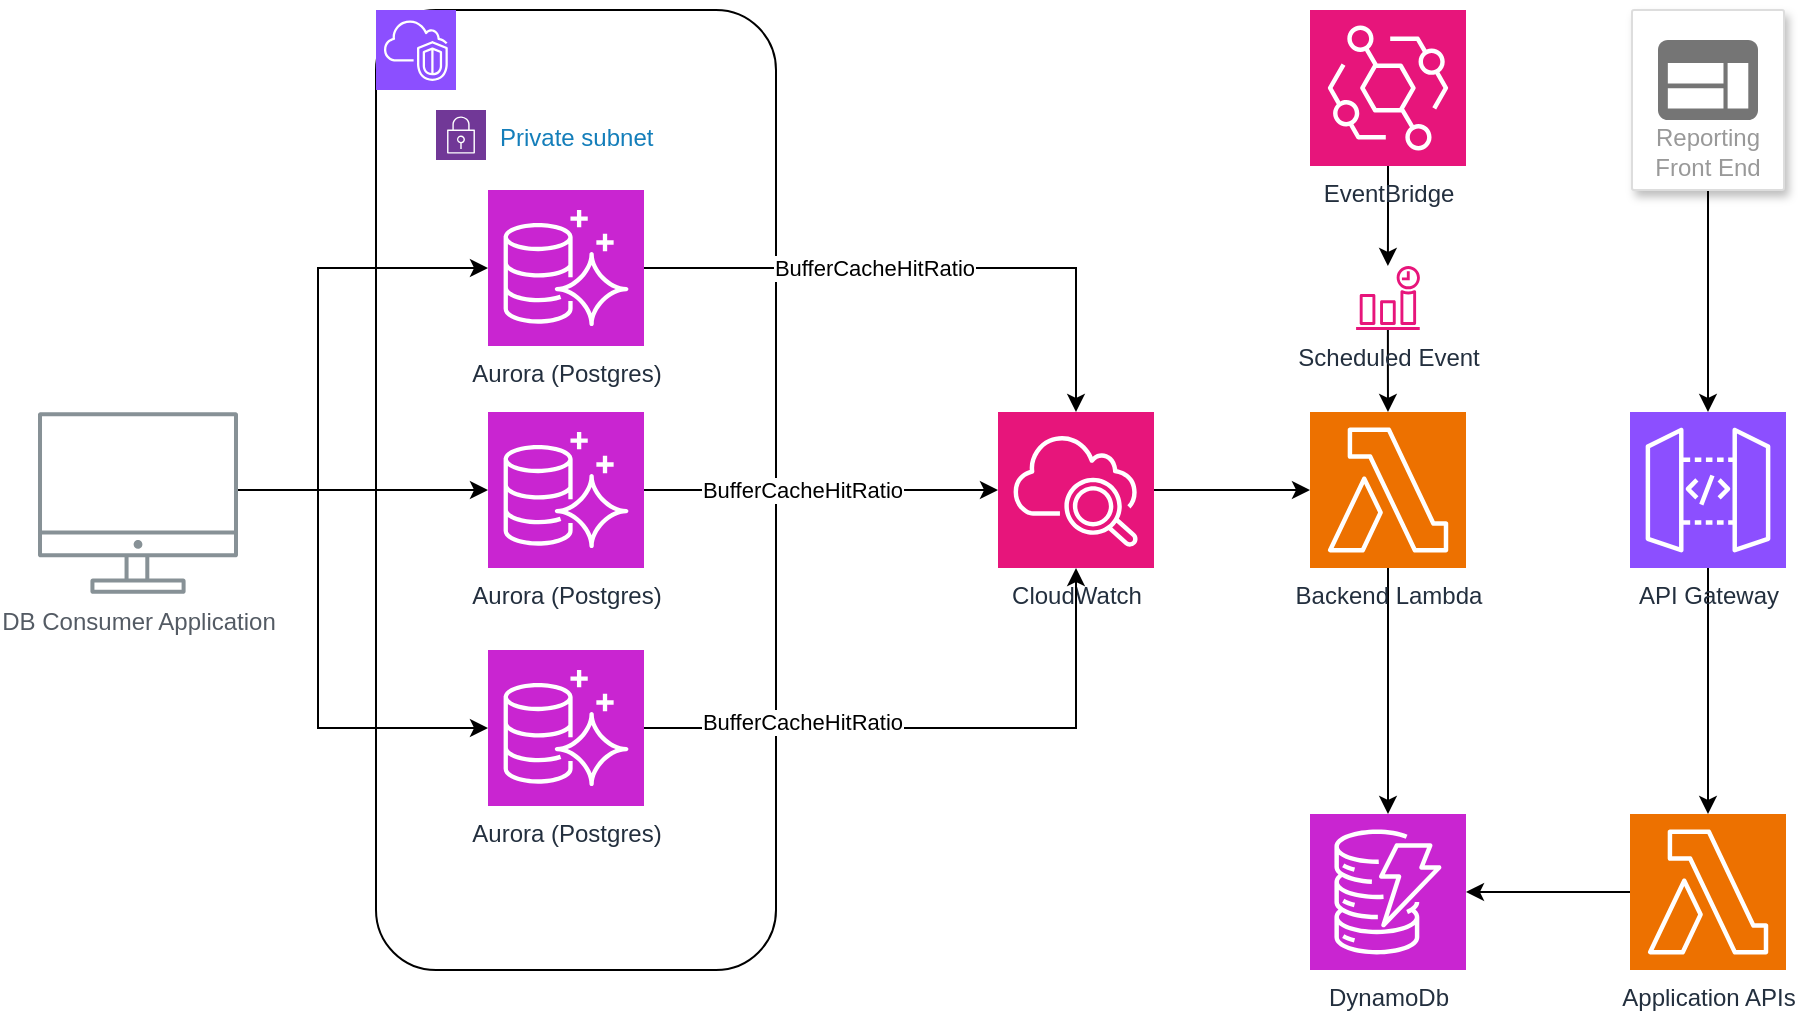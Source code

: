 <mxfile version="24.2.5" type="device">
  <diagram name="Page-1" id="q4Ue6YyPpZgn4tm0QDJ6">
    <mxGraphModel dx="1434" dy="854" grid="1" gridSize="10" guides="1" tooltips="1" connect="1" arrows="1" fold="1" page="1" pageScale="1" pageWidth="1100" pageHeight="850" math="0" shadow="0">
      <root>
        <mxCell id="0" />
        <mxCell id="1" parent="0" />
        <mxCell id="QT1-Vc51EwQWDzW_PCwE-1" value="" style="rounded=1;whiteSpace=wrap;html=1;" parent="1" vertex="1">
          <mxGeometry x="249" y="140" width="200" height="480" as="geometry" />
        </mxCell>
        <mxCell id="QT1-Vc51EwQWDzW_PCwE-2" value="" style="sketch=0;points=[[0,0,0],[0.25,0,0],[0.5,0,0],[0.75,0,0],[1,0,0],[0,1,0],[0.25,1,0],[0.5,1,0],[0.75,1,0],[1,1,0],[0,0.25,0],[0,0.5,0],[0,0.75,0],[1,0.25,0],[1,0.5,0],[1,0.75,0]];outlineConnect=0;fontColor=#232F3E;fillColor=#8C4FFF;strokeColor=#ffffff;dashed=0;verticalLabelPosition=bottom;verticalAlign=top;align=center;html=1;fontSize=12;fontStyle=0;aspect=fixed;shape=mxgraph.aws4.resourceIcon;resIcon=mxgraph.aws4.vpc;" parent="1" vertex="1">
          <mxGeometry x="249" y="140" width="40" height="40" as="geometry" />
        </mxCell>
        <mxCell id="QT1-Vc51EwQWDzW_PCwE-3" value="Aurora (Postgres)" style="sketch=0;points=[[0,0,0],[0.25,0,0],[0.5,0,0],[0.75,0,0],[1,0,0],[0,1,0],[0.25,1,0],[0.5,1,0],[0.75,1,0],[1,1,0],[0,0.25,0],[0,0.5,0],[0,0.75,0],[1,0.25,0],[1,0.5,0],[1,0.75,0]];outlineConnect=0;fontColor=#232F3E;fillColor=#C925D1;strokeColor=#ffffff;dashed=0;verticalLabelPosition=bottom;verticalAlign=top;align=center;html=1;fontSize=12;fontStyle=0;aspect=fixed;shape=mxgraph.aws4.resourceIcon;resIcon=mxgraph.aws4.aurora;" parent="1" vertex="1">
          <mxGeometry x="305" y="230" width="78" height="78" as="geometry" />
        </mxCell>
        <mxCell id="QT1-Vc51EwQWDzW_PCwE-5" value="Aurora (Postgres)" style="sketch=0;points=[[0,0,0],[0.25,0,0],[0.5,0,0],[0.75,0,0],[1,0,0],[0,1,0],[0.25,1,0],[0.5,1,0],[0.75,1,0],[1,1,0],[0,0.25,0],[0,0.5,0],[0,0.75,0],[1,0.25,0],[1,0.5,0],[1,0.75,0]];outlineConnect=0;fontColor=#232F3E;fillColor=#C925D1;strokeColor=#ffffff;dashed=0;verticalLabelPosition=bottom;verticalAlign=top;align=center;html=1;fontSize=12;fontStyle=0;aspect=fixed;shape=mxgraph.aws4.resourceIcon;resIcon=mxgraph.aws4.aurora;" parent="1" vertex="1">
          <mxGeometry x="305" y="460" width="78" height="78" as="geometry" />
        </mxCell>
        <mxCell id="QT1-Vc51EwQWDzW_PCwE-7" value="Private subnet" style="points=[[0,0],[0.25,0],[0.5,0],[0.75,0],[1,0],[1,0.25],[1,0.5],[1,0.75],[1,1],[0.75,1],[0.5,1],[0.25,1],[0,1],[0,0.75],[0,0.5],[0,0.25]];outlineConnect=0;gradientColor=none;html=1;whiteSpace=wrap;fontSize=12;fontStyle=0;container=1;pointerEvents=0;collapsible=0;recursiveResize=0;shape=mxgraph.aws4.group;grIcon=mxgraph.aws4.group_security_group;grStroke=0;strokeColor=#713897;fillColor=none;verticalAlign=top;align=left;spacingLeft=30;fontColor=#147EBA;dashed=0;strokeWidth=1;perimeterSpacing=1;shadow=0;" parent="1" vertex="1">
          <mxGeometry x="279" y="190" width="130" height="380" as="geometry" />
        </mxCell>
        <mxCell id="QT1-Vc51EwQWDzW_PCwE-4" value="Aurora (Postgres)" style="sketch=0;points=[[0,0,0],[0.25,0,0],[0.5,0,0],[0.75,0,0],[1,0,0],[0,1,0],[0.25,1,0],[0.5,1,0],[0.75,1,0],[1,1,0],[0,0.25,0],[0,0.5,0],[0,0.75,0],[1,0.25,0],[1,0.5,0],[1,0.75,0]];outlineConnect=0;fontColor=#232F3E;fillColor=#C925D1;strokeColor=#ffffff;dashed=0;verticalLabelPosition=bottom;verticalAlign=top;align=center;html=1;fontSize=12;fontStyle=0;aspect=fixed;shape=mxgraph.aws4.resourceIcon;resIcon=mxgraph.aws4.aurora;" parent="QT1-Vc51EwQWDzW_PCwE-7" vertex="1">
          <mxGeometry x="26" y="151" width="78" height="78" as="geometry" />
        </mxCell>
        <mxCell id="QT1-Vc51EwQWDzW_PCwE-23" style="edgeStyle=orthogonalEdgeStyle;rounded=0;orthogonalLoop=1;jettySize=auto;html=1;" parent="1" source="QT1-Vc51EwQWDzW_PCwE-8" target="QT1-Vc51EwQWDzW_PCwE-10" edge="1">
          <mxGeometry relative="1" as="geometry" />
        </mxCell>
        <mxCell id="QT1-Vc51EwQWDzW_PCwE-8" value="Backend Lambda" style="sketch=0;points=[[0,0,0],[0.25,0,0],[0.5,0,0],[0.75,0,0],[1,0,0],[0,1,0],[0.25,1,0],[0.5,1,0],[0.75,1,0],[1,1,0],[0,0.25,0],[0,0.5,0],[0,0.75,0],[1,0.25,0],[1,0.5,0],[1,0.75,0]];outlineConnect=0;fontColor=#232F3E;fillColor=#ED7100;strokeColor=#ffffff;dashed=0;verticalLabelPosition=bottom;verticalAlign=top;align=center;html=1;fontSize=12;fontStyle=0;aspect=fixed;shape=mxgraph.aws4.resourceIcon;resIcon=mxgraph.aws4.lambda;" parent="1" vertex="1">
          <mxGeometry x="716" y="341" width="78" height="78" as="geometry" />
        </mxCell>
        <mxCell id="QT1-Vc51EwQWDzW_PCwE-9" value="CloudWatch" style="sketch=0;points=[[0,0,0],[0.25,0,0],[0.5,0,0],[0.75,0,0],[1,0,0],[0,1,0],[0.25,1,0],[0.5,1,0],[0.75,1,0],[1,1,0],[0,0.25,0],[0,0.5,0],[0,0.75,0],[1,0.25,0],[1,0.5,0],[1,0.75,0]];points=[[0,0,0],[0.25,0,0],[0.5,0,0],[0.75,0,0],[1,0,0],[0,1,0],[0.25,1,0],[0.5,1,0],[0.75,1,0],[1,1,0],[0,0.25,0],[0,0.5,0],[0,0.75,0],[1,0.25,0],[1,0.5,0],[1,0.75,0]];outlineConnect=0;fontColor=#232F3E;fillColor=#E7157B;strokeColor=#ffffff;dashed=0;verticalLabelPosition=bottom;verticalAlign=top;align=center;html=1;fontSize=12;fontStyle=0;aspect=fixed;shape=mxgraph.aws4.resourceIcon;resIcon=mxgraph.aws4.cloudwatch_2;" parent="1" vertex="1">
          <mxGeometry x="560" y="341" width="78" height="78" as="geometry" />
        </mxCell>
        <mxCell id="QT1-Vc51EwQWDzW_PCwE-10" value="DynamoDb" style="sketch=0;points=[[0,0,0],[0.25,0,0],[0.5,0,0],[0.75,0,0],[1,0,0],[0,1,0],[0.25,1,0],[0.5,1,0],[0.75,1,0],[1,1,0],[0,0.25,0],[0,0.5,0],[0,0.75,0],[1,0.25,0],[1,0.5,0],[1,0.75,0]];outlineConnect=0;fontColor=#232F3E;fillColor=#C925D1;strokeColor=#ffffff;dashed=0;verticalLabelPosition=bottom;verticalAlign=top;align=center;html=1;fontSize=12;fontStyle=0;aspect=fixed;shape=mxgraph.aws4.resourceIcon;resIcon=mxgraph.aws4.dynamodb;" parent="1" vertex="1">
          <mxGeometry x="716" y="542" width="78" height="78" as="geometry" />
        </mxCell>
        <mxCell id="QT1-Vc51EwQWDzW_PCwE-32" style="edgeStyle=orthogonalEdgeStyle;rounded=0;orthogonalLoop=1;jettySize=auto;html=1;" parent="1" source="QT1-Vc51EwQWDzW_PCwE-11" target="QT1-Vc51EwQWDzW_PCwE-10" edge="1">
          <mxGeometry relative="1" as="geometry" />
        </mxCell>
        <mxCell id="QT1-Vc51EwQWDzW_PCwE-11" value="Application APIs" style="sketch=0;points=[[0,0,0],[0.25,0,0],[0.5,0,0],[0.75,0,0],[1,0,0],[0,1,0],[0.25,1,0],[0.5,1,0],[0.75,1,0],[1,1,0],[0,0.25,0],[0,0.5,0],[0,0.75,0],[1,0.25,0],[1,0.5,0],[1,0.75,0]];outlineConnect=0;fontColor=#232F3E;fillColor=#ED7100;strokeColor=#ffffff;dashed=0;verticalLabelPosition=bottom;verticalAlign=top;align=center;html=1;fontSize=12;fontStyle=0;aspect=fixed;shape=mxgraph.aws4.resourceIcon;resIcon=mxgraph.aws4.lambda;" parent="1" vertex="1">
          <mxGeometry x="876" y="542" width="78" height="78" as="geometry" />
        </mxCell>
        <mxCell id="QT1-Vc51EwQWDzW_PCwE-19" style="edgeStyle=orthogonalEdgeStyle;rounded=0;orthogonalLoop=1;jettySize=auto;html=1;entryX=0;entryY=0.5;entryDx=0;entryDy=0;entryPerimeter=0;" parent="1" source="QT1-Vc51EwQWDzW_PCwE-4" target="QT1-Vc51EwQWDzW_PCwE-9" edge="1">
          <mxGeometry relative="1" as="geometry">
            <mxPoint x="539" y="380" as="targetPoint" />
          </mxGeometry>
        </mxCell>
        <mxCell id="QT1-Vc51EwQWDzW_PCwE-43" value="BufferCacheHitRatio" style="edgeLabel;html=1;align=center;verticalAlign=middle;resizable=0;points=[];" parent="QT1-Vc51EwQWDzW_PCwE-19" vertex="1" connectable="0">
          <mxGeometry x="-0.165" relative="1" as="geometry">
            <mxPoint x="5" as="offset" />
          </mxGeometry>
        </mxCell>
        <mxCell id="QT1-Vc51EwQWDzW_PCwE-20" style="edgeStyle=orthogonalEdgeStyle;rounded=0;orthogonalLoop=1;jettySize=auto;html=1;entryX=0.5;entryY=1;entryDx=0;entryDy=0;entryPerimeter=0;" parent="1" source="QT1-Vc51EwQWDzW_PCwE-5" target="QT1-Vc51EwQWDzW_PCwE-9" edge="1">
          <mxGeometry relative="1" as="geometry" />
        </mxCell>
        <mxCell id="QT1-Vc51EwQWDzW_PCwE-44" value="BufferCacheHitRatio" style="edgeLabel;html=1;align=center;verticalAlign=middle;resizable=0;points=[];" parent="QT1-Vc51EwQWDzW_PCwE-20" vertex="1" connectable="0">
          <mxGeometry x="-0.471" y="3" relative="1" as="geometry">
            <mxPoint as="offset" />
          </mxGeometry>
        </mxCell>
        <mxCell id="QT1-Vc51EwQWDzW_PCwE-21" style="edgeStyle=orthogonalEdgeStyle;rounded=0;orthogonalLoop=1;jettySize=auto;html=1;entryX=0.5;entryY=0;entryDx=0;entryDy=0;entryPerimeter=0;" parent="1" source="QT1-Vc51EwQWDzW_PCwE-3" target="QT1-Vc51EwQWDzW_PCwE-9" edge="1">
          <mxGeometry relative="1" as="geometry" />
        </mxCell>
        <mxCell id="QT1-Vc51EwQWDzW_PCwE-42" value="BufferCacheHitRatio" style="edgeLabel;html=1;align=center;verticalAlign=middle;resizable=0;points=[];" parent="QT1-Vc51EwQWDzW_PCwE-21" vertex="1" connectable="0">
          <mxGeometry x="0.06" y="-1" relative="1" as="geometry">
            <mxPoint x="-38" y="-1" as="offset" />
          </mxGeometry>
        </mxCell>
        <mxCell id="QT1-Vc51EwQWDzW_PCwE-30" style="edgeStyle=orthogonalEdgeStyle;rounded=0;orthogonalLoop=1;jettySize=auto;html=1;" parent="1" source="QT1-Vc51EwQWDzW_PCwE-26" target="QT1-Vc51EwQWDzW_PCwE-29" edge="1">
          <mxGeometry relative="1" as="geometry" />
        </mxCell>
        <mxCell id="QT1-Vc51EwQWDzW_PCwE-26" value="Reporting Front End" style="strokeColor=#dddddd;shadow=1;strokeWidth=1;rounded=1;absoluteArcSize=1;arcSize=2;labelPosition=center;verticalLabelPosition=middle;align=center;verticalAlign=bottom;spacingLeft=0;fontColor=#999999;fontSize=12;whiteSpace=wrap;spacingBottom=2;html=1;" parent="1" vertex="1">
          <mxGeometry x="877" y="140" width="76" height="90" as="geometry" />
        </mxCell>
        <mxCell id="QT1-Vc51EwQWDzW_PCwE-27" value="" style="sketch=0;dashed=0;connectable=0;html=1;fillColor=#757575;strokeColor=none;shape=mxgraph.gcp2.application;part=1;" parent="QT1-Vc51EwQWDzW_PCwE-26" vertex="1">
          <mxGeometry x="0.5" width="50" height="40" relative="1" as="geometry">
            <mxPoint x="-25" y="15" as="offset" />
          </mxGeometry>
        </mxCell>
        <mxCell id="QT1-Vc51EwQWDzW_PCwE-31" style="edgeStyle=orthogonalEdgeStyle;rounded=0;orthogonalLoop=1;jettySize=auto;html=1;" parent="1" source="QT1-Vc51EwQWDzW_PCwE-29" target="QT1-Vc51EwQWDzW_PCwE-11" edge="1">
          <mxGeometry relative="1" as="geometry" />
        </mxCell>
        <mxCell id="QT1-Vc51EwQWDzW_PCwE-29" value="API Gateway" style="sketch=0;points=[[0,0,0],[0.25,0,0],[0.5,0,0],[0.75,0,0],[1,0,0],[0,1,0],[0.25,1,0],[0.5,1,0],[0.75,1,0],[1,1,0],[0,0.25,0],[0,0.5,0],[0,0.75,0],[1,0.25,0],[1,0.5,0],[1,0.75,0]];outlineConnect=0;fontColor=#232F3E;fillColor=#8C4FFF;strokeColor=#ffffff;dashed=0;verticalLabelPosition=bottom;verticalAlign=top;align=center;html=1;fontSize=12;fontStyle=0;aspect=fixed;shape=mxgraph.aws4.resourceIcon;resIcon=mxgraph.aws4.api_gateway;" parent="1" vertex="1">
          <mxGeometry x="876" y="341" width="78" height="78" as="geometry" />
        </mxCell>
        <mxCell id="QT1-Vc51EwQWDzW_PCwE-36" style="edgeStyle=orthogonalEdgeStyle;rounded=0;orthogonalLoop=1;jettySize=auto;html=1;" parent="1" source="QT1-Vc51EwQWDzW_PCwE-33" target="QT1-Vc51EwQWDzW_PCwE-35" edge="1">
          <mxGeometry relative="1" as="geometry" />
        </mxCell>
        <mxCell id="QT1-Vc51EwQWDzW_PCwE-33" value="EventBridge" style="sketch=0;points=[[0,0,0],[0.25,0,0],[0.5,0,0],[0.75,0,0],[1,0,0],[0,1,0],[0.25,1,0],[0.5,1,0],[0.75,1,0],[1,1,0],[0,0.25,0],[0,0.5,0],[0,0.75,0],[1,0.25,0],[1,0.5,0],[1,0.75,0]];outlineConnect=0;fontColor=#232F3E;fillColor=#E7157B;strokeColor=#ffffff;dashed=0;verticalLabelPosition=bottom;verticalAlign=top;align=center;html=1;fontSize=12;fontStyle=0;aspect=fixed;shape=mxgraph.aws4.resourceIcon;resIcon=mxgraph.aws4.eventbridge;" parent="1" vertex="1">
          <mxGeometry x="716" y="140" width="78" height="78" as="geometry" />
        </mxCell>
        <mxCell id="QT1-Vc51EwQWDzW_PCwE-37" value="" style="edgeStyle=orthogonalEdgeStyle;rounded=0;orthogonalLoop=1;jettySize=auto;html=1;" parent="1" source="QT1-Vc51EwQWDzW_PCwE-35" target="QT1-Vc51EwQWDzW_PCwE-8" edge="1">
          <mxGeometry relative="1" as="geometry" />
        </mxCell>
        <mxCell id="QT1-Vc51EwQWDzW_PCwE-35" value="Scheduled Event" style="sketch=0;outlineConnect=0;fontColor=#232F3E;gradientColor=none;fillColor=#E7157B;strokeColor=none;dashed=0;verticalLabelPosition=bottom;verticalAlign=top;align=center;html=1;fontSize=12;fontStyle=0;aspect=fixed;pointerEvents=1;shape=mxgraph.aws4.event_time_based;" parent="1" vertex="1">
          <mxGeometry x="739" y="268" width="32" height="32" as="geometry" />
        </mxCell>
        <mxCell id="QT1-Vc51EwQWDzW_PCwE-38" value="DB Consumer Application" style="sketch=0;outlineConnect=0;gradientColor=none;fontColor=#545B64;strokeColor=none;fillColor=#879196;dashed=0;verticalLabelPosition=bottom;verticalAlign=top;align=center;html=1;fontSize=12;fontStyle=0;aspect=fixed;shape=mxgraph.aws4.illustration_desktop;pointerEvents=1" parent="1" vertex="1">
          <mxGeometry x="80" y="341" width="100" height="91" as="geometry" />
        </mxCell>
        <mxCell id="QT1-Vc51EwQWDzW_PCwE-39" style="edgeStyle=orthogonalEdgeStyle;rounded=0;orthogonalLoop=1;jettySize=auto;html=1;entryX=0;entryY=0.5;entryDx=0;entryDy=0;entryPerimeter=0;" parent="1" source="QT1-Vc51EwQWDzW_PCwE-38" target="QT1-Vc51EwQWDzW_PCwE-3" edge="1">
          <mxGeometry relative="1" as="geometry">
            <Array as="points">
              <mxPoint x="220" y="380" />
              <mxPoint x="220" y="269" />
            </Array>
          </mxGeometry>
        </mxCell>
        <mxCell id="QT1-Vc51EwQWDzW_PCwE-40" style="edgeStyle=orthogonalEdgeStyle;rounded=0;orthogonalLoop=1;jettySize=auto;html=1;entryX=0;entryY=0.5;entryDx=0;entryDy=0;entryPerimeter=0;" parent="1" source="QT1-Vc51EwQWDzW_PCwE-38" target="QT1-Vc51EwQWDzW_PCwE-4" edge="1">
          <mxGeometry relative="1" as="geometry">
            <Array as="points">
              <mxPoint x="200" y="380" />
              <mxPoint x="200" y="380" />
            </Array>
          </mxGeometry>
        </mxCell>
        <mxCell id="QT1-Vc51EwQWDzW_PCwE-41" style="edgeStyle=orthogonalEdgeStyle;rounded=0;orthogonalLoop=1;jettySize=auto;html=1;entryX=0;entryY=0.5;entryDx=0;entryDy=0;entryPerimeter=0;" parent="1" source="QT1-Vc51EwQWDzW_PCwE-38" target="QT1-Vc51EwQWDzW_PCwE-5" edge="1">
          <mxGeometry relative="1" as="geometry">
            <Array as="points">
              <mxPoint x="220" y="380" />
              <mxPoint x="220" y="499" />
            </Array>
          </mxGeometry>
        </mxCell>
        <mxCell id="QT1-Vc51EwQWDzW_PCwE-45" style="edgeStyle=orthogonalEdgeStyle;rounded=0;orthogonalLoop=1;jettySize=auto;html=1;entryX=0;entryY=0.5;entryDx=0;entryDy=0;entryPerimeter=0;" parent="1" source="QT1-Vc51EwQWDzW_PCwE-9" target="QT1-Vc51EwQWDzW_PCwE-8" edge="1">
          <mxGeometry relative="1" as="geometry" />
        </mxCell>
      </root>
    </mxGraphModel>
  </diagram>
</mxfile>
